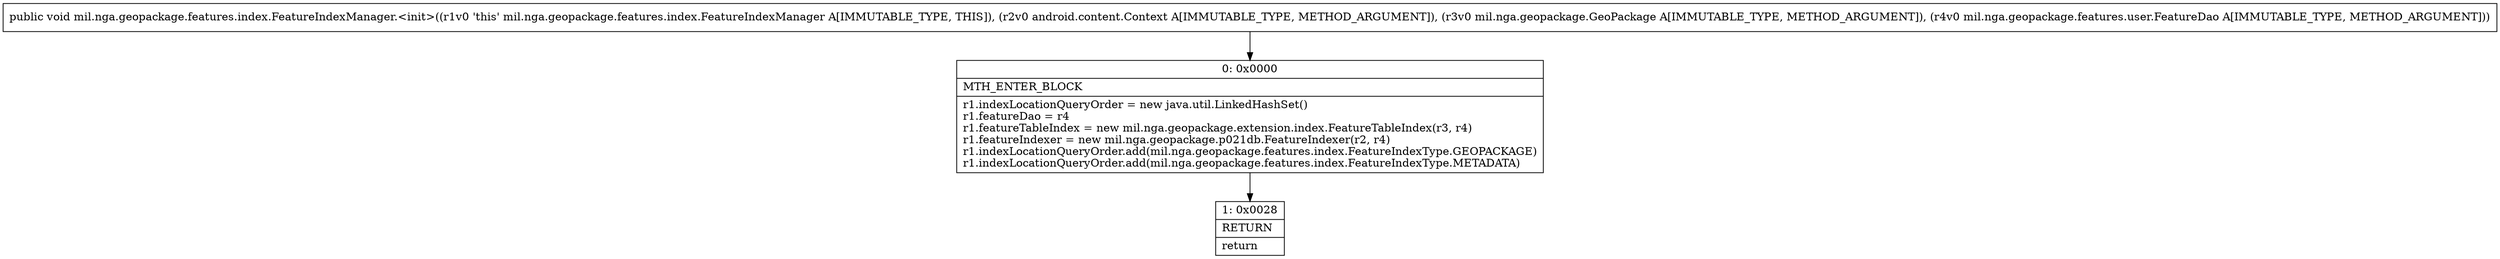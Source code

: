 digraph "CFG formil.nga.geopackage.features.index.FeatureIndexManager.\<init\>(Landroid\/content\/Context;Lmil\/nga\/geopackage\/GeoPackage;Lmil\/nga\/geopackage\/features\/user\/FeatureDao;)V" {
Node_0 [shape=record,label="{0\:\ 0x0000|MTH_ENTER_BLOCK\l|r1.indexLocationQueryOrder = new java.util.LinkedHashSet()\lr1.featureDao = r4\lr1.featureTableIndex = new mil.nga.geopackage.extension.index.FeatureTableIndex(r3, r4)\lr1.featureIndexer = new mil.nga.geopackage.p021db.FeatureIndexer(r2, r4)\lr1.indexLocationQueryOrder.add(mil.nga.geopackage.features.index.FeatureIndexType.GEOPACKAGE)\lr1.indexLocationQueryOrder.add(mil.nga.geopackage.features.index.FeatureIndexType.METADATA)\l}"];
Node_1 [shape=record,label="{1\:\ 0x0028|RETURN\l|return\l}"];
MethodNode[shape=record,label="{public void mil.nga.geopackage.features.index.FeatureIndexManager.\<init\>((r1v0 'this' mil.nga.geopackage.features.index.FeatureIndexManager A[IMMUTABLE_TYPE, THIS]), (r2v0 android.content.Context A[IMMUTABLE_TYPE, METHOD_ARGUMENT]), (r3v0 mil.nga.geopackage.GeoPackage A[IMMUTABLE_TYPE, METHOD_ARGUMENT]), (r4v0 mil.nga.geopackage.features.user.FeatureDao A[IMMUTABLE_TYPE, METHOD_ARGUMENT])) }"];
MethodNode -> Node_0;
Node_0 -> Node_1;
}

